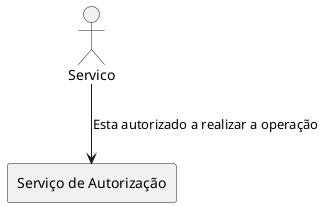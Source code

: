 @startuml
' Definições
actor Servico
rectangle "Serviço de Autorização" as AutorizacaoServico

' Relação
Servico --> AutorizacaoServico : Esta autorizado a realizar a operação
@enduml